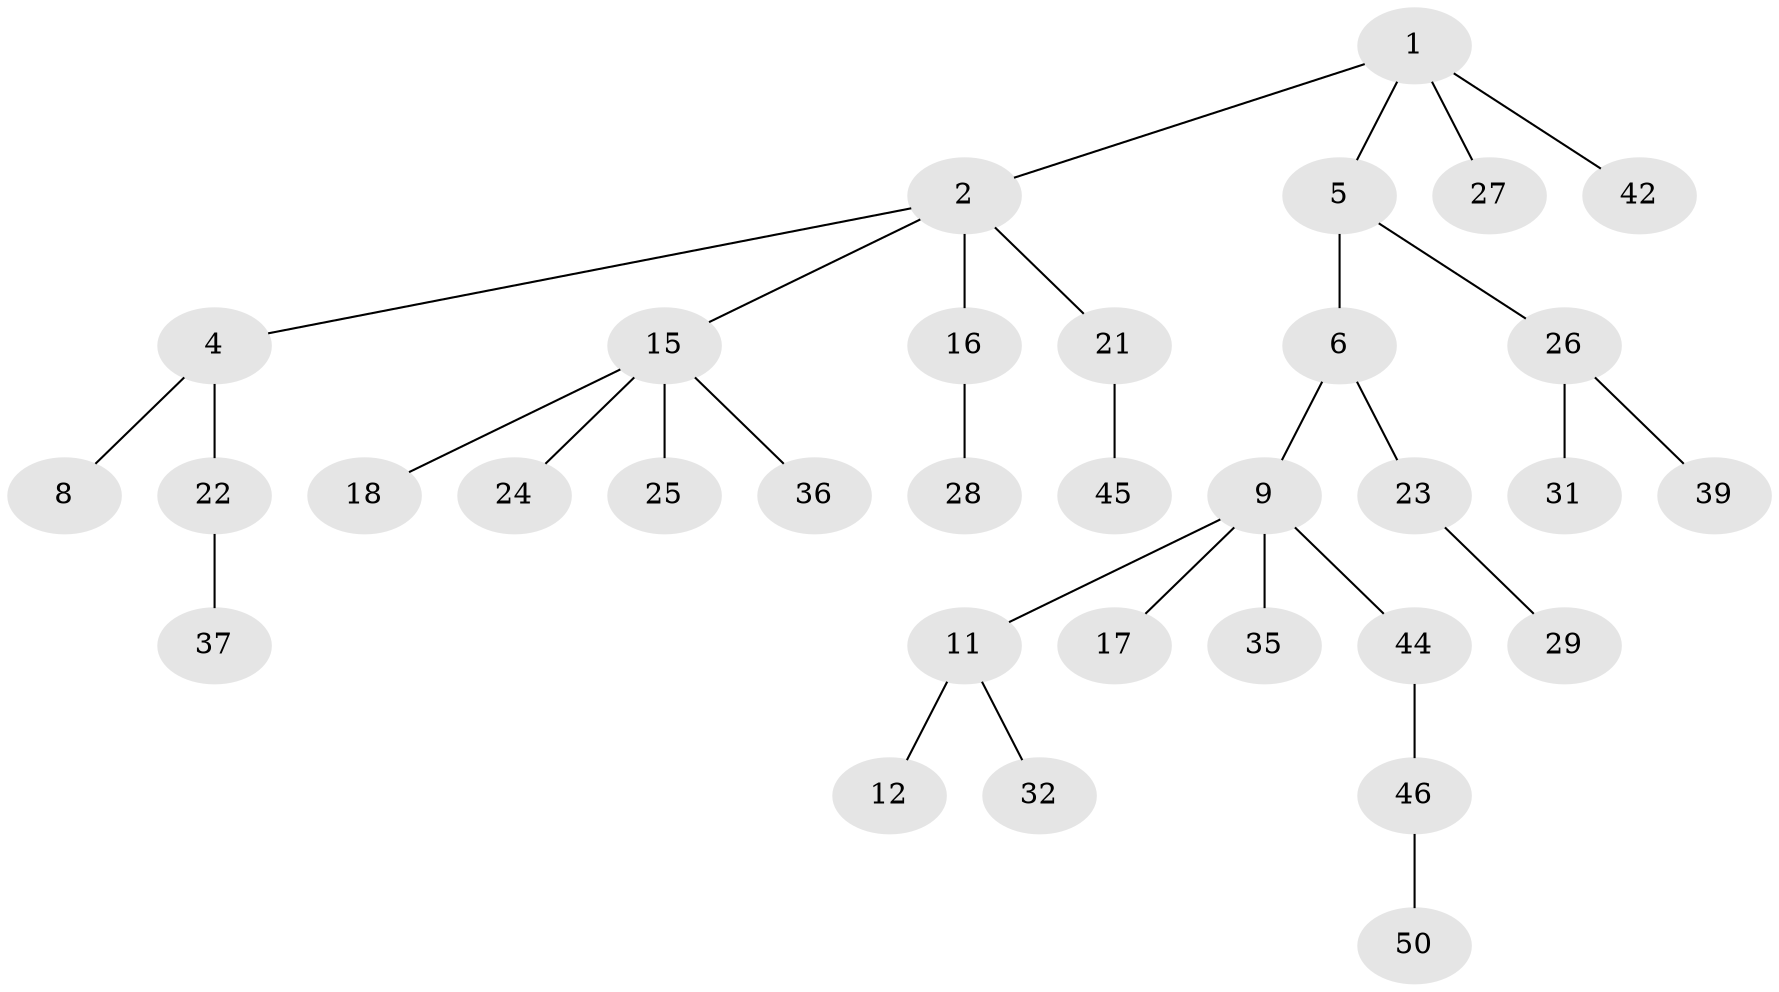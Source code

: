 // original degree distribution, {5: 0.02, 6: 0.04, 1: 0.48, 3: 0.18, 2: 0.26, 4: 0.02}
// Generated by graph-tools (version 1.1) at 2025/11/02/27/25 16:11:27]
// undirected, 33 vertices, 32 edges
graph export_dot {
graph [start="1"]
  node [color=gray90,style=filled];
  1 [super="+3"];
  2 [super="+14"];
  4 [super="+7"];
  5 [super="+10"];
  6;
  8;
  9 [super="+40"];
  11;
  12 [super="+13"];
  15 [super="+19"];
  16 [super="+20"];
  17 [super="+43"];
  18;
  21 [super="+34"];
  22 [super="+38"];
  23 [super="+30"];
  24;
  25;
  26 [super="+33"];
  27;
  28;
  29;
  31;
  32 [super="+48"];
  35;
  36;
  37 [super="+41"];
  39;
  42;
  44 [super="+47"];
  45;
  46 [super="+49"];
  50;
  1 -- 2;
  1 -- 5;
  1 -- 27;
  1 -- 42;
  2 -- 4;
  2 -- 15;
  2 -- 16;
  2 -- 21;
  4 -- 8;
  4 -- 22;
  5 -- 6;
  5 -- 26;
  6 -- 9;
  6 -- 23;
  9 -- 11;
  9 -- 17;
  9 -- 35;
  9 -- 44;
  11 -- 12;
  11 -- 32;
  15 -- 18;
  15 -- 24;
  15 -- 25;
  15 -- 36;
  16 -- 28;
  21 -- 45;
  22 -- 37;
  23 -- 29;
  26 -- 31;
  26 -- 39;
  44 -- 46;
  46 -- 50;
}
